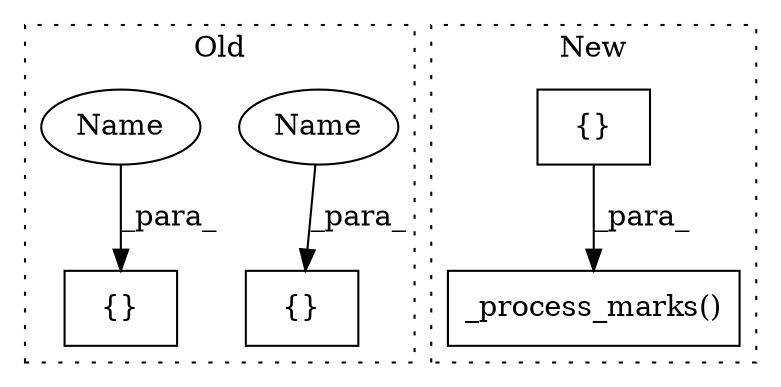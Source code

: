 digraph G {
subgraph cluster0 {
1 [label="{}" a="95" s="1351,1484" l="26,23" shape="box"];
3 [label="{}" a="95" s="1237,1525" l="18,15" shape="box"];
5 [label="Name" a="87" s="1237,1525" l="18,15" shape="ellipse"];
6 [label="Name" a="87" s="1351,1484" l="26,23" shape="ellipse"];
label = "Old";
style="dotted";
}
subgraph cluster1 {
2 [label="_process_marks()" a="75" s="1722,1907" l="20,1" shape="box"];
4 [label="{}" a="95" s="1765,1882" l="18,15" shape="box"];
label = "New";
style="dotted";
}
4 -> 2 [label="_para_"];
5 -> 3 [label="_para_"];
6 -> 1 [label="_para_"];
}